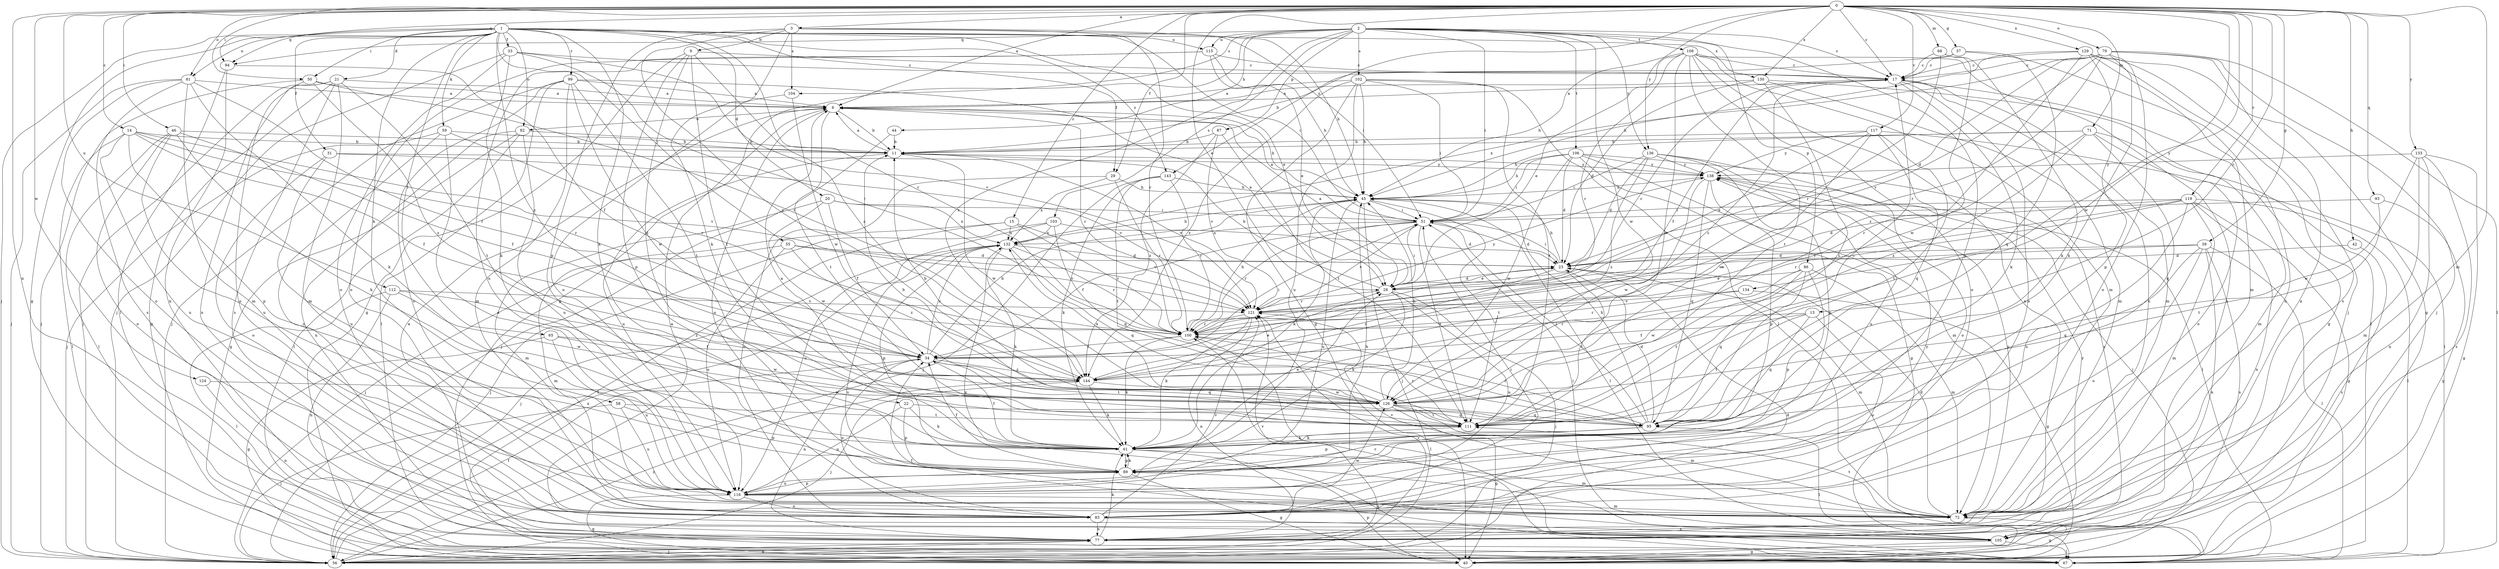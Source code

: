 strict digraph  {
0;
1;
2;
3;
6;
9;
11;
13;
14;
15;
17;
20;
21;
22;
23;
28;
29;
31;
33;
34;
37;
39;
40;
42;
44;
45;
46;
50;
51;
55;
56;
58;
59;
61;
65;
67;
68;
71;
72;
77;
79;
81;
82;
83;
86;
87;
89;
93;
94;
95;
99;
100;
102;
103;
104;
105;
106;
108;
111;
112;
115;
116;
117;
119;
121;
124;
126;
129;
130;
132;
133;
134;
136;
138;
143;
144;
0 -> 3  [label=a];
0 -> 6  [label=a];
0 -> 13  [label=c];
0 -> 14  [label=c];
0 -> 15  [label=c];
0 -> 17  [label=c];
0 -> 28  [label=e];
0 -> 29  [label=f];
0 -> 37  [label=g];
0 -> 39  [label=g];
0 -> 42  [label=h];
0 -> 46  [label=i];
0 -> 50  [label=i];
0 -> 68  [label=m];
0 -> 71  [label=m];
0 -> 72  [label=m];
0 -> 77  [label=n];
0 -> 79  [label=o];
0 -> 81  [label=o];
0 -> 93  [label=q];
0 -> 94  [label=q];
0 -> 112  [label=u];
0 -> 117  [label=v];
0 -> 119  [label=v];
0 -> 124  [label=w];
0 -> 126  [label=w];
0 -> 129  [label=x];
0 -> 130  [label=x];
0 -> 133  [label=y];
0 -> 134  [label=y];
0 -> 136  [label=y];
0 -> 143  [label=z];
1 -> 20  [label=d];
1 -> 21  [label=d];
1 -> 28  [label=e];
1 -> 29  [label=f];
1 -> 31  [label=f];
1 -> 33  [label=f];
1 -> 40  [label=g];
1 -> 50  [label=i];
1 -> 51  [label=i];
1 -> 55  [label=j];
1 -> 56  [label=j];
1 -> 58  [label=k];
1 -> 59  [label=k];
1 -> 61  [label=k];
1 -> 65  [label=l];
1 -> 81  [label=o];
1 -> 82  [label=o];
1 -> 94  [label=q];
1 -> 99  [label=r];
1 -> 100  [label=r];
1 -> 115  [label=u];
1 -> 130  [label=x];
1 -> 143  [label=z];
1 -> 144  [label=z];
2 -> 17  [label=c];
2 -> 40  [label=g];
2 -> 44  [label=h];
2 -> 51  [label=i];
2 -> 86  [label=p];
2 -> 87  [label=p];
2 -> 89  [label=p];
2 -> 94  [label=q];
2 -> 102  [label=s];
2 -> 103  [label=s];
2 -> 104  [label=s];
2 -> 106  [label=t];
2 -> 108  [label=t];
2 -> 115  [label=u];
2 -> 126  [label=w];
2 -> 136  [label=y];
2 -> 144  [label=z];
3 -> 9  [label=b];
3 -> 45  [label=h];
3 -> 51  [label=i];
3 -> 61  [label=k];
3 -> 89  [label=p];
3 -> 100  [label=r];
3 -> 104  [label=s];
3 -> 144  [label=z];
6 -> 11  [label=b];
6 -> 45  [label=h];
6 -> 82  [label=o];
6 -> 83  [label=o];
6 -> 100  [label=r];
6 -> 111  [label=t];
9 -> 17  [label=c];
9 -> 22  [label=d];
9 -> 40  [label=g];
9 -> 89  [label=p];
9 -> 111  [label=t];
9 -> 144  [label=z];
11 -> 6  [label=a];
11 -> 116  [label=u];
11 -> 121  [label=v];
11 -> 126  [label=w];
11 -> 138  [label=y];
13 -> 34  [label=f];
13 -> 83  [label=o];
13 -> 95  [label=q];
13 -> 100  [label=r];
13 -> 111  [label=t];
14 -> 11  [label=b];
14 -> 34  [label=f];
14 -> 67  [label=l];
14 -> 89  [label=p];
14 -> 100  [label=r];
14 -> 116  [label=u];
14 -> 121  [label=v];
15 -> 56  [label=j];
15 -> 67  [label=l];
15 -> 100  [label=r];
15 -> 121  [label=v];
15 -> 132  [label=x];
17 -> 6  [label=a];
17 -> 34  [label=f];
17 -> 40  [label=g];
17 -> 61  [label=k];
17 -> 72  [label=m];
17 -> 83  [label=o];
20 -> 34  [label=f];
20 -> 51  [label=i];
20 -> 72  [label=m];
20 -> 126  [label=w];
20 -> 132  [label=x];
21 -> 6  [label=a];
21 -> 40  [label=g];
21 -> 56  [label=j];
21 -> 72  [label=m];
21 -> 77  [label=n];
21 -> 105  [label=s];
21 -> 111  [label=t];
22 -> 61  [label=k];
22 -> 89  [label=p];
22 -> 95  [label=q];
22 -> 116  [label=u];
23 -> 28  [label=e];
23 -> 45  [label=h];
23 -> 51  [label=i];
23 -> 72  [label=m];
23 -> 111  [label=t];
23 -> 144  [label=z];
28 -> 6  [label=a];
28 -> 11  [label=b];
28 -> 23  [label=d];
28 -> 51  [label=i];
28 -> 56  [label=j];
28 -> 61  [label=k];
28 -> 116  [label=u];
28 -> 121  [label=v];
29 -> 45  [label=h];
29 -> 83  [label=o];
29 -> 100  [label=r];
29 -> 132  [label=x];
31 -> 83  [label=o];
31 -> 116  [label=u];
31 -> 121  [label=v];
31 -> 138  [label=y];
33 -> 17  [label=c];
33 -> 56  [label=j];
33 -> 61  [label=k];
33 -> 83  [label=o];
33 -> 100  [label=r];
33 -> 121  [label=v];
34 -> 45  [label=h];
34 -> 51  [label=i];
34 -> 77  [label=n];
34 -> 83  [label=o];
34 -> 95  [label=q];
34 -> 111  [label=t];
34 -> 132  [label=x];
34 -> 144  [label=z];
37 -> 11  [label=b];
37 -> 17  [label=c];
37 -> 77  [label=n];
37 -> 95  [label=q];
39 -> 23  [label=d];
39 -> 28  [label=e];
39 -> 67  [label=l];
39 -> 77  [label=n];
39 -> 83  [label=o];
39 -> 95  [label=q];
39 -> 105  [label=s];
40 -> 89  [label=p];
42 -> 23  [label=d];
42 -> 105  [label=s];
44 -> 11  [label=b];
44 -> 56  [label=j];
45 -> 51  [label=i];
45 -> 56  [label=j];
45 -> 61  [label=k];
45 -> 67  [label=l];
45 -> 111  [label=t];
45 -> 116  [label=u];
46 -> 11  [label=b];
46 -> 34  [label=f];
46 -> 61  [label=k];
46 -> 67  [label=l];
46 -> 83  [label=o];
46 -> 116  [label=u];
50 -> 6  [label=a];
50 -> 56  [label=j];
50 -> 83  [label=o];
50 -> 100  [label=r];
50 -> 144  [label=z];
51 -> 6  [label=a];
51 -> 23  [label=d];
51 -> 34  [label=f];
51 -> 100  [label=r];
51 -> 111  [label=t];
51 -> 121  [label=v];
51 -> 132  [label=x];
55 -> 23  [label=d];
55 -> 72  [label=m];
55 -> 116  [label=u];
55 -> 121  [label=v];
55 -> 144  [label=z];
56 -> 23  [label=d];
56 -> 34  [label=f];
56 -> 77  [label=n];
56 -> 121  [label=v];
56 -> 132  [label=x];
56 -> 144  [label=z];
58 -> 56  [label=j];
58 -> 89  [label=p];
58 -> 111  [label=t];
58 -> 116  [label=u];
59 -> 11  [label=b];
59 -> 56  [label=j];
59 -> 83  [label=o];
59 -> 100  [label=r];
59 -> 116  [label=u];
61 -> 6  [label=a];
61 -> 28  [label=e];
61 -> 34  [label=f];
61 -> 40  [label=g];
61 -> 72  [label=m];
61 -> 89  [label=p];
65 -> 34  [label=f];
65 -> 40  [label=g];
65 -> 116  [label=u];
65 -> 126  [label=w];
67 -> 34  [label=f];
67 -> 100  [label=r];
68 -> 17  [label=c];
68 -> 61  [label=k];
68 -> 100  [label=r];
68 -> 126  [label=w];
71 -> 11  [label=b];
71 -> 45  [label=h];
71 -> 72  [label=m];
71 -> 83  [label=o];
71 -> 95  [label=q];
71 -> 100  [label=r];
71 -> 144  [label=z];
72 -> 17  [label=c];
72 -> 23  [label=d];
72 -> 40  [label=g];
72 -> 111  [label=t];
72 -> 121  [label=v];
72 -> 138  [label=y];
77 -> 6  [label=a];
77 -> 56  [label=j];
77 -> 61  [label=k];
77 -> 121  [label=v];
77 -> 138  [label=y];
79 -> 17  [label=c];
79 -> 23  [label=d];
79 -> 56  [label=j];
79 -> 61  [label=k];
79 -> 67  [label=l];
79 -> 77  [label=n];
79 -> 83  [label=o];
79 -> 100  [label=r];
79 -> 121  [label=v];
79 -> 132  [label=x];
81 -> 6  [label=a];
81 -> 34  [label=f];
81 -> 56  [label=j];
81 -> 61  [label=k];
81 -> 72  [label=m];
81 -> 83  [label=o];
81 -> 105  [label=s];
82 -> 11  [label=b];
82 -> 40  [label=g];
82 -> 67  [label=l];
82 -> 77  [label=n];
82 -> 116  [label=u];
83 -> 51  [label=i];
83 -> 77  [label=n];
83 -> 105  [label=s];
83 -> 121  [label=v];
83 -> 126  [label=w];
83 -> 138  [label=y];
86 -> 28  [label=e];
86 -> 72  [label=m];
86 -> 89  [label=p];
86 -> 95  [label=q];
86 -> 111  [label=t];
86 -> 126  [label=w];
87 -> 11  [label=b];
87 -> 111  [label=t];
87 -> 121  [label=v];
87 -> 144  [label=z];
89 -> 34  [label=f];
89 -> 40  [label=g];
89 -> 61  [label=k];
89 -> 116  [label=u];
93 -> 40  [label=g];
93 -> 51  [label=i];
93 -> 111  [label=t];
94 -> 34  [label=f];
94 -> 67  [label=l];
94 -> 77  [label=n];
95 -> 11  [label=b];
95 -> 17  [label=c];
95 -> 23  [label=d];
95 -> 45  [label=h];
95 -> 51  [label=i];
95 -> 61  [label=k];
95 -> 67  [label=l];
95 -> 89  [label=p];
95 -> 100  [label=r];
99 -> 6  [label=a];
99 -> 28  [label=e];
99 -> 56  [label=j];
99 -> 67  [label=l];
99 -> 72  [label=m];
99 -> 83  [label=o];
99 -> 111  [label=t];
99 -> 126  [label=w];
100 -> 34  [label=f];
100 -> 45  [label=h];
100 -> 61  [label=k];
100 -> 67  [label=l];
102 -> 6  [label=a];
102 -> 40  [label=g];
102 -> 45  [label=h];
102 -> 51  [label=i];
102 -> 67  [label=l];
102 -> 111  [label=t];
102 -> 116  [label=u];
102 -> 144  [label=z];
103 -> 23  [label=d];
103 -> 56  [label=j];
103 -> 95  [label=q];
103 -> 116  [label=u];
103 -> 132  [label=x];
104 -> 116  [label=u];
104 -> 126  [label=w];
105 -> 6  [label=a];
105 -> 40  [label=g];
105 -> 51  [label=i];
105 -> 67  [label=l];
105 -> 132  [label=x];
106 -> 23  [label=d];
106 -> 40  [label=g];
106 -> 45  [label=h];
106 -> 51  [label=i];
106 -> 72  [label=m];
106 -> 105  [label=s];
106 -> 126  [label=w];
106 -> 138  [label=y];
108 -> 17  [label=c];
108 -> 28  [label=e];
108 -> 45  [label=h];
108 -> 72  [label=m];
108 -> 77  [label=n];
108 -> 83  [label=o];
108 -> 100  [label=r];
108 -> 105  [label=s];
108 -> 111  [label=t];
108 -> 126  [label=w];
111 -> 61  [label=k];
111 -> 100  [label=r];
112 -> 67  [label=l];
112 -> 77  [label=n];
112 -> 121  [label=v];
112 -> 126  [label=w];
112 -> 144  [label=z];
115 -> 17  [label=c];
115 -> 28  [label=e];
115 -> 45  [label=h];
115 -> 83  [label=o];
115 -> 116  [label=u];
116 -> 40  [label=g];
116 -> 45  [label=h];
116 -> 72  [label=m];
116 -> 83  [label=o];
116 -> 89  [label=p];
117 -> 11  [label=b];
117 -> 28  [label=e];
117 -> 67  [label=l];
117 -> 95  [label=q];
117 -> 111  [label=t];
117 -> 126  [label=w];
117 -> 138  [label=y];
119 -> 23  [label=d];
119 -> 40  [label=g];
119 -> 51  [label=i];
119 -> 67  [label=l];
119 -> 72  [label=m];
119 -> 77  [label=n];
119 -> 100  [label=r];
119 -> 116  [label=u];
119 -> 121  [label=v];
121 -> 17  [label=c];
121 -> 61  [label=k];
121 -> 77  [label=n];
121 -> 100  [label=r];
121 -> 138  [label=y];
124 -> 77  [label=n];
124 -> 126  [label=w];
126 -> 11  [label=b];
126 -> 40  [label=g];
126 -> 45  [label=h];
126 -> 72  [label=m];
126 -> 95  [label=q];
126 -> 111  [label=t];
126 -> 132  [label=x];
129 -> 17  [label=c];
129 -> 40  [label=g];
129 -> 45  [label=h];
129 -> 56  [label=j];
129 -> 72  [label=m];
129 -> 89  [label=p];
129 -> 105  [label=s];
129 -> 144  [label=z];
130 -> 6  [label=a];
130 -> 23  [label=d];
130 -> 67  [label=l];
130 -> 72  [label=m];
130 -> 111  [label=t];
132 -> 23  [label=d];
132 -> 45  [label=h];
132 -> 56  [label=j];
132 -> 61  [label=k];
132 -> 89  [label=p];
132 -> 95  [label=q];
132 -> 100  [label=r];
132 -> 105  [label=s];
133 -> 40  [label=g];
133 -> 72  [label=m];
133 -> 77  [label=n];
133 -> 105  [label=s];
133 -> 126  [label=w];
133 -> 138  [label=y];
134 -> 40  [label=g];
134 -> 100  [label=r];
134 -> 121  [label=v];
136 -> 23  [label=d];
136 -> 51  [label=i];
136 -> 83  [label=o];
136 -> 89  [label=p];
136 -> 116  [label=u];
136 -> 138  [label=y];
136 -> 144  [label=z];
138 -> 45  [label=h];
138 -> 56  [label=j];
138 -> 67  [label=l];
138 -> 89  [label=p];
138 -> 95  [label=q];
138 -> 126  [label=w];
143 -> 45  [label=h];
143 -> 56  [label=j];
143 -> 61  [label=k];
143 -> 100  [label=r];
143 -> 111  [label=t];
144 -> 17  [label=c];
144 -> 28  [label=e];
144 -> 56  [label=j];
144 -> 61  [label=k];
144 -> 126  [label=w];
}
